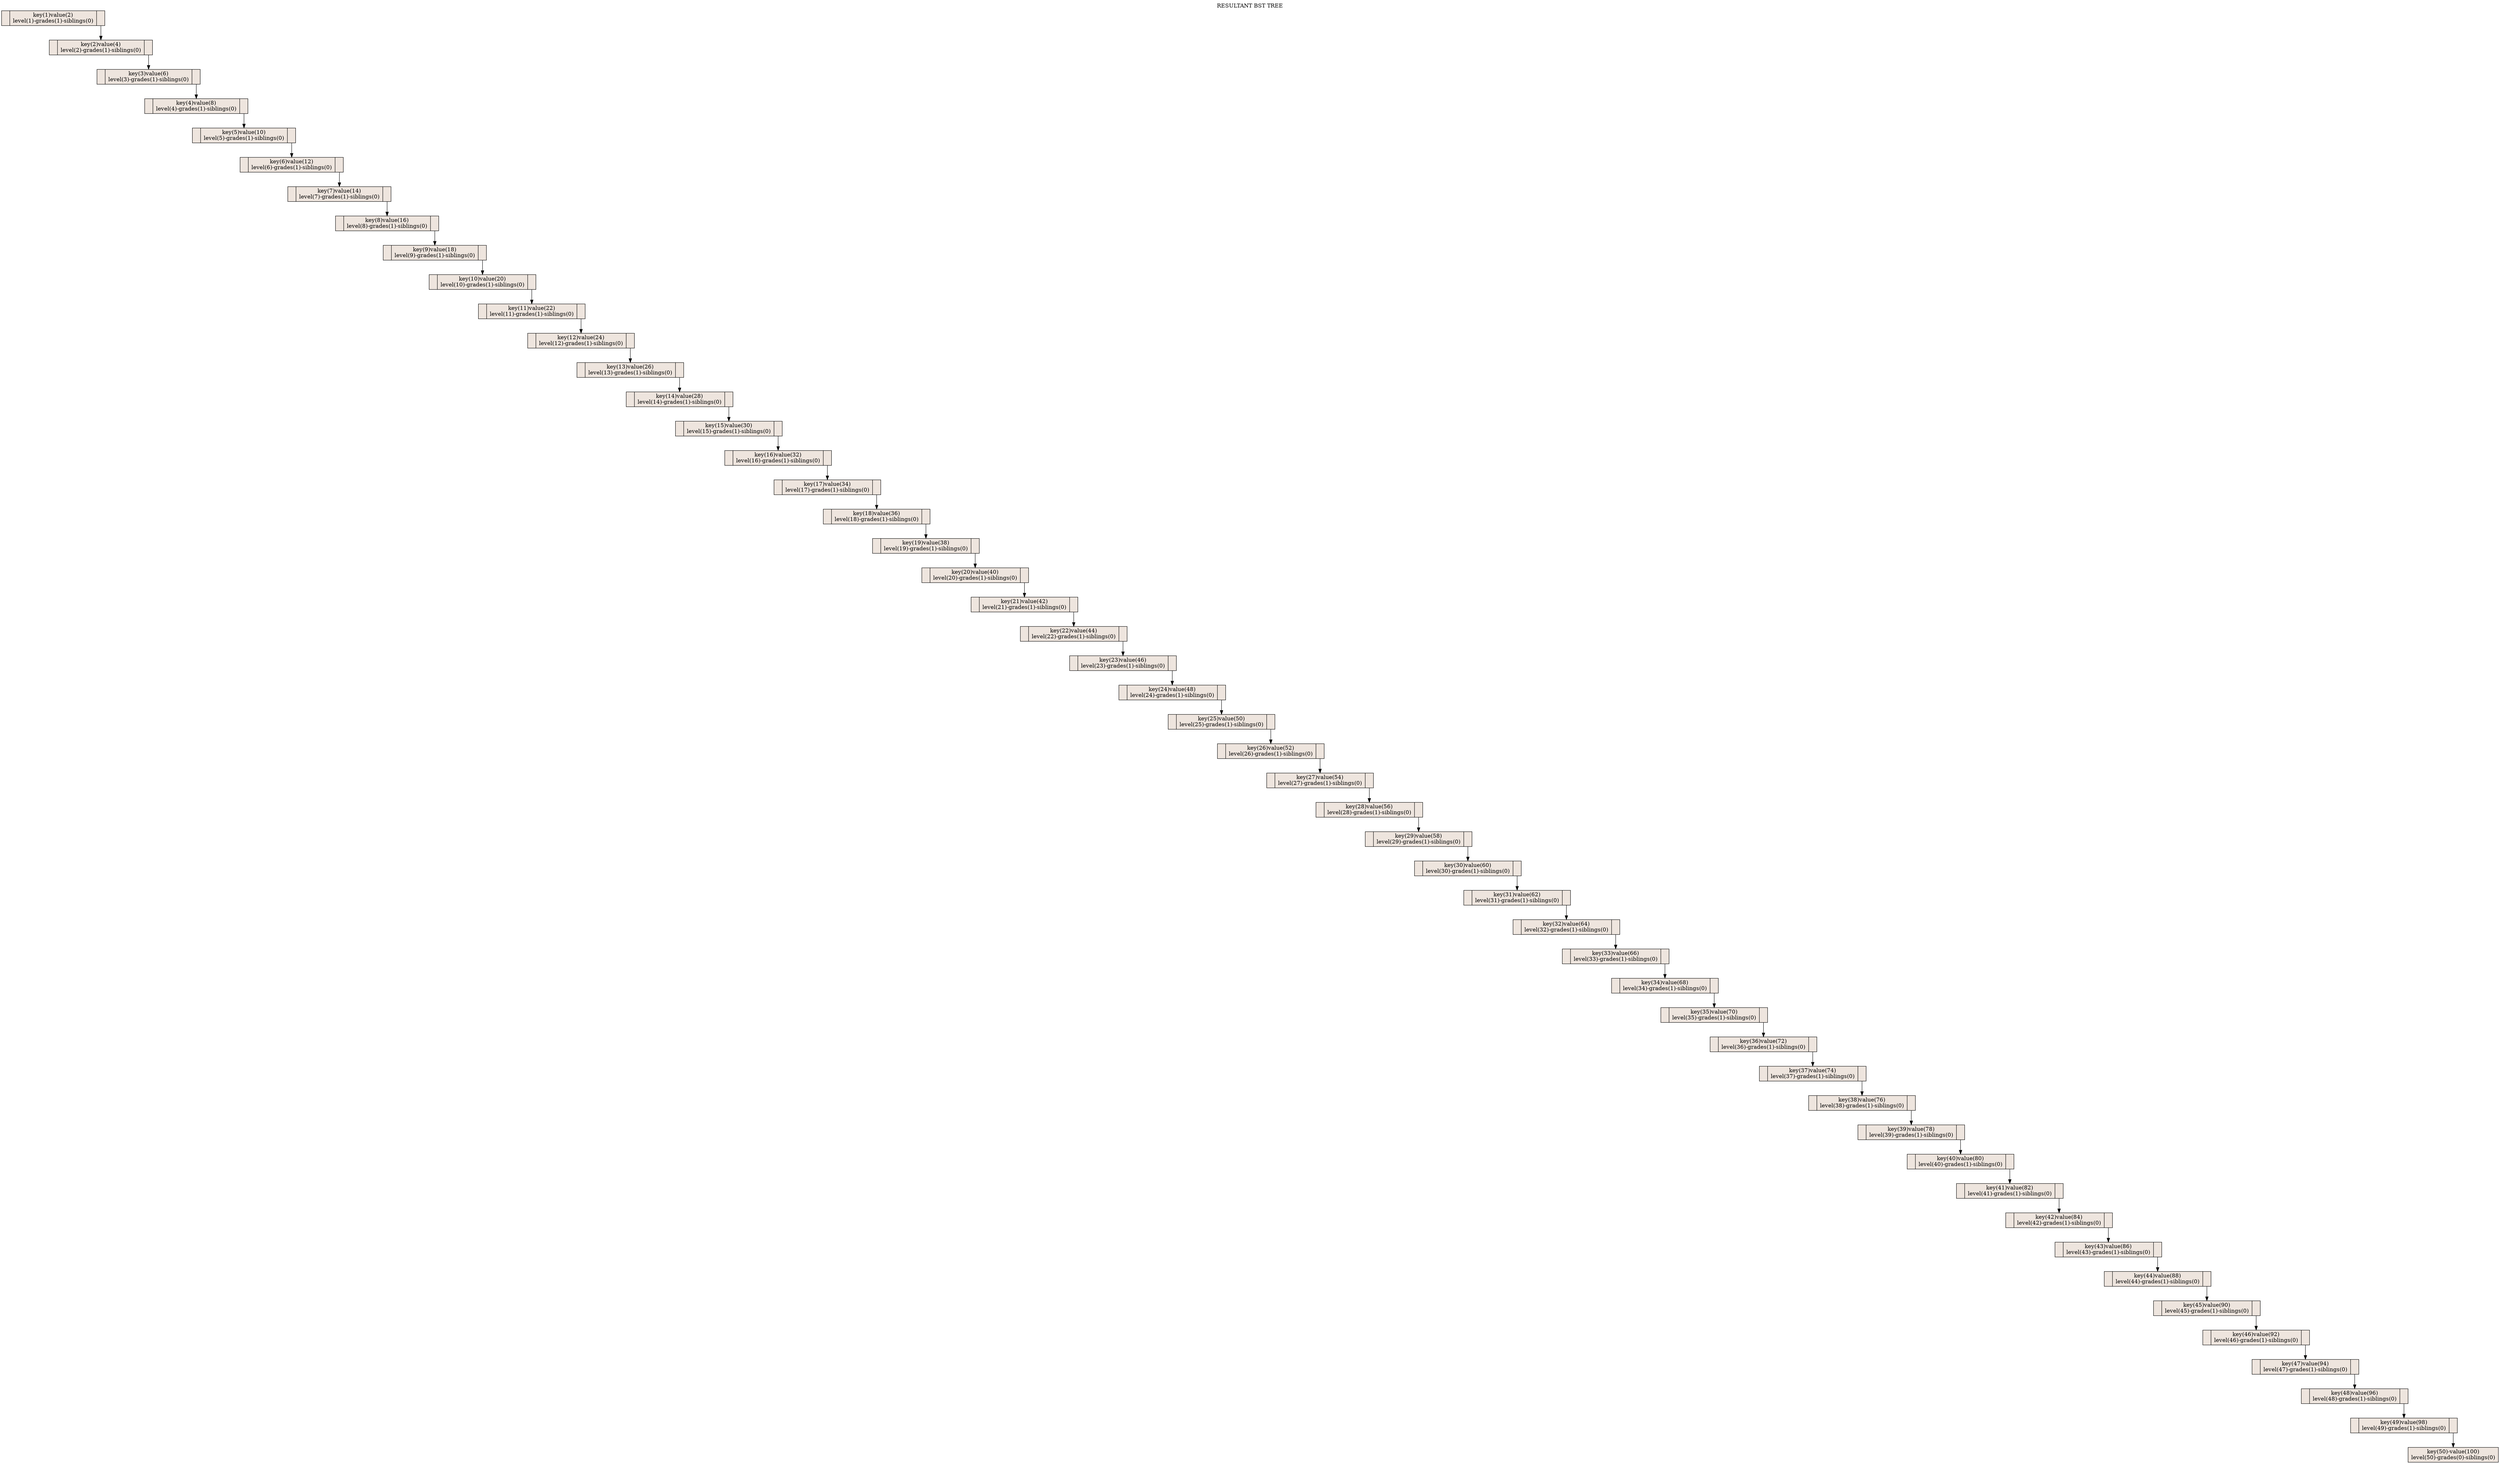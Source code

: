 digraph grafica{
labelloc="t";label ="RESULTANT BST TREE
"rankdir=TB;
node [shape = record, style=filled, fillcolor=seashell2];
nodo1 [ label ="<C0>|key(1)value(2)\nlevel(1)-grades(1)-siblings(0)|<C1>"];
nodo2 [ label ="<C0>|key(2)value(4)\nlevel(2)-grades(1)-siblings(0)|<C1>"];
nodo3 [ label ="<C0>|key(3)value(6)\nlevel(3)-grades(1)-siblings(0)|<C1>"];
nodo4 [ label ="<C0>|key(4)value(8)\nlevel(4)-grades(1)-siblings(0)|<C1>"];
nodo5 [ label ="<C0>|key(5)value(10)\nlevel(5)-grades(1)-siblings(0)|<C1>"];
nodo6 [ label ="<C0>|key(6)value(12)\nlevel(6)-grades(1)-siblings(0)|<C1>"];
nodo7 [ label ="<C0>|key(7)value(14)\nlevel(7)-grades(1)-siblings(0)|<C1>"];
nodo8 [ label ="<C0>|key(8)value(16)\nlevel(8)-grades(1)-siblings(0)|<C1>"];
nodo9 [ label ="<C0>|key(9)value(18)\nlevel(9)-grades(1)-siblings(0)|<C1>"];
nodo10 [ label ="<C0>|key(10)value(20)\nlevel(10)-grades(1)-siblings(0)|<C1>"];
nodo11 [ label ="<C0>|key(11)value(22)\nlevel(11)-grades(1)-siblings(0)|<C1>"];
nodo12 [ label ="<C0>|key(12)value(24)\nlevel(12)-grades(1)-siblings(0)|<C1>"];
nodo13 [ label ="<C0>|key(13)value(26)\nlevel(13)-grades(1)-siblings(0)|<C1>"];
nodo14 [ label ="<C0>|key(14)value(28)\nlevel(14)-grades(1)-siblings(0)|<C1>"];
nodo15 [ label ="<C0>|key(15)value(30)\nlevel(15)-grades(1)-siblings(0)|<C1>"];
nodo16 [ label ="<C0>|key(16)value(32)\nlevel(16)-grades(1)-siblings(0)|<C1>"];
nodo17 [ label ="<C0>|key(17)value(34)\nlevel(17)-grades(1)-siblings(0)|<C1>"];
nodo18 [ label ="<C0>|key(18)value(36)\nlevel(18)-grades(1)-siblings(0)|<C1>"];
nodo19 [ label ="<C0>|key(19)value(38)\nlevel(19)-grades(1)-siblings(0)|<C1>"];
nodo20 [ label ="<C0>|key(20)value(40)\nlevel(20)-grades(1)-siblings(0)|<C1>"];
nodo21 [ label ="<C0>|key(21)value(42)\nlevel(21)-grades(1)-siblings(0)|<C1>"];
nodo22 [ label ="<C0>|key(22)value(44)\nlevel(22)-grades(1)-siblings(0)|<C1>"];
nodo23 [ label ="<C0>|key(23)value(46)\nlevel(23)-grades(1)-siblings(0)|<C1>"];
nodo24 [ label ="<C0>|key(24)value(48)\nlevel(24)-grades(1)-siblings(0)|<C1>"];
nodo25 [ label ="<C0>|key(25)value(50)\nlevel(25)-grades(1)-siblings(0)|<C1>"];
nodo26 [ label ="<C0>|key(26)value(52)\nlevel(26)-grades(1)-siblings(0)|<C1>"];
nodo27 [ label ="<C0>|key(27)value(54)\nlevel(27)-grades(1)-siblings(0)|<C1>"];
nodo28 [ label ="<C0>|key(28)value(56)\nlevel(28)-grades(1)-siblings(0)|<C1>"];
nodo29 [ label ="<C0>|key(29)value(58)\nlevel(29)-grades(1)-siblings(0)|<C1>"];
nodo30 [ label ="<C0>|key(30)value(60)\nlevel(30)-grades(1)-siblings(0)|<C1>"];
nodo31 [ label ="<C0>|key(31)value(62)\nlevel(31)-grades(1)-siblings(0)|<C1>"];
nodo32 [ label ="<C0>|key(32)value(64)\nlevel(32)-grades(1)-siblings(0)|<C1>"];
nodo33 [ label ="<C0>|key(33)value(66)\nlevel(33)-grades(1)-siblings(0)|<C1>"];
nodo34 [ label ="<C0>|key(34)value(68)\nlevel(34)-grades(1)-siblings(0)|<C1>"];
nodo35 [ label ="<C0>|key(35)value(70)\nlevel(35)-grades(1)-siblings(0)|<C1>"];
nodo36 [ label ="<C0>|key(36)value(72)\nlevel(36)-grades(1)-siblings(0)|<C1>"];
nodo37 [ label ="<C0>|key(37)value(74)\nlevel(37)-grades(1)-siblings(0)|<C1>"];
nodo38 [ label ="<C0>|key(38)value(76)\nlevel(38)-grades(1)-siblings(0)|<C1>"];
nodo39 [ label ="<C0>|key(39)value(78)\nlevel(39)-grades(1)-siblings(0)|<C1>"];
nodo40 [ label ="<C0>|key(40)value(80)\nlevel(40)-grades(1)-siblings(0)|<C1>"];
nodo41 [ label ="<C0>|key(41)value(82)\nlevel(41)-grades(1)-siblings(0)|<C1>"];
nodo42 [ label ="<C0>|key(42)value(84)\nlevel(42)-grades(1)-siblings(0)|<C1>"];
nodo43 [ label ="<C0>|key(43)value(86)\nlevel(43)-grades(1)-siblings(0)|<C1>"];
nodo44 [ label ="<C0>|key(44)value(88)\nlevel(44)-grades(1)-siblings(0)|<C1>"];
nodo45 [ label ="<C0>|key(45)value(90)\nlevel(45)-grades(1)-siblings(0)|<C1>"];
nodo46 [ label ="<C0>|key(46)value(92)\nlevel(46)-grades(1)-siblings(0)|<C1>"];
nodo47 [ label ="<C0>|key(47)value(94)\nlevel(47)-grades(1)-siblings(0)|<C1>"];
nodo48 [ label ="<C0>|key(48)value(96)\nlevel(48)-grades(1)-siblings(0)|<C1>"];
nodo49 [ label ="<C0>|key(49)value(98)\nlevel(49)-grades(1)-siblings(0)|<C1>"];
nodo50 [ label ="key(50)-value(100)\nlevel(50)-grades(0)-siblings(0)"];
nodo49:C1->nodo50
nodo48:C1->nodo49
nodo47:C1->nodo48
nodo46:C1->nodo47
nodo45:C1->nodo46
nodo44:C1->nodo45
nodo43:C1->nodo44
nodo42:C1->nodo43
nodo41:C1->nodo42
nodo40:C1->nodo41
nodo39:C1->nodo40
nodo38:C1->nodo39
nodo37:C1->nodo38
nodo36:C1->nodo37
nodo35:C1->nodo36
nodo34:C1->nodo35
nodo33:C1->nodo34
nodo32:C1->nodo33
nodo31:C1->nodo32
nodo30:C1->nodo31
nodo29:C1->nodo30
nodo28:C1->nodo29
nodo27:C1->nodo28
nodo26:C1->nodo27
nodo25:C1->nodo26
nodo24:C1->nodo25
nodo23:C1->nodo24
nodo22:C1->nodo23
nodo21:C1->nodo22
nodo20:C1->nodo21
nodo19:C1->nodo20
nodo18:C1->nodo19
nodo17:C1->nodo18
nodo16:C1->nodo17
nodo15:C1->nodo16
nodo14:C1->nodo15
nodo13:C1->nodo14
nodo12:C1->nodo13
nodo11:C1->nodo12
nodo10:C1->nodo11
nodo9:C1->nodo10
nodo8:C1->nodo9
nodo7:C1->nodo8
nodo6:C1->nodo7
nodo5:C1->nodo6
nodo4:C1->nodo5
nodo3:C1->nodo4
nodo2:C1->nodo3
nodo1:C1->nodo2
}
